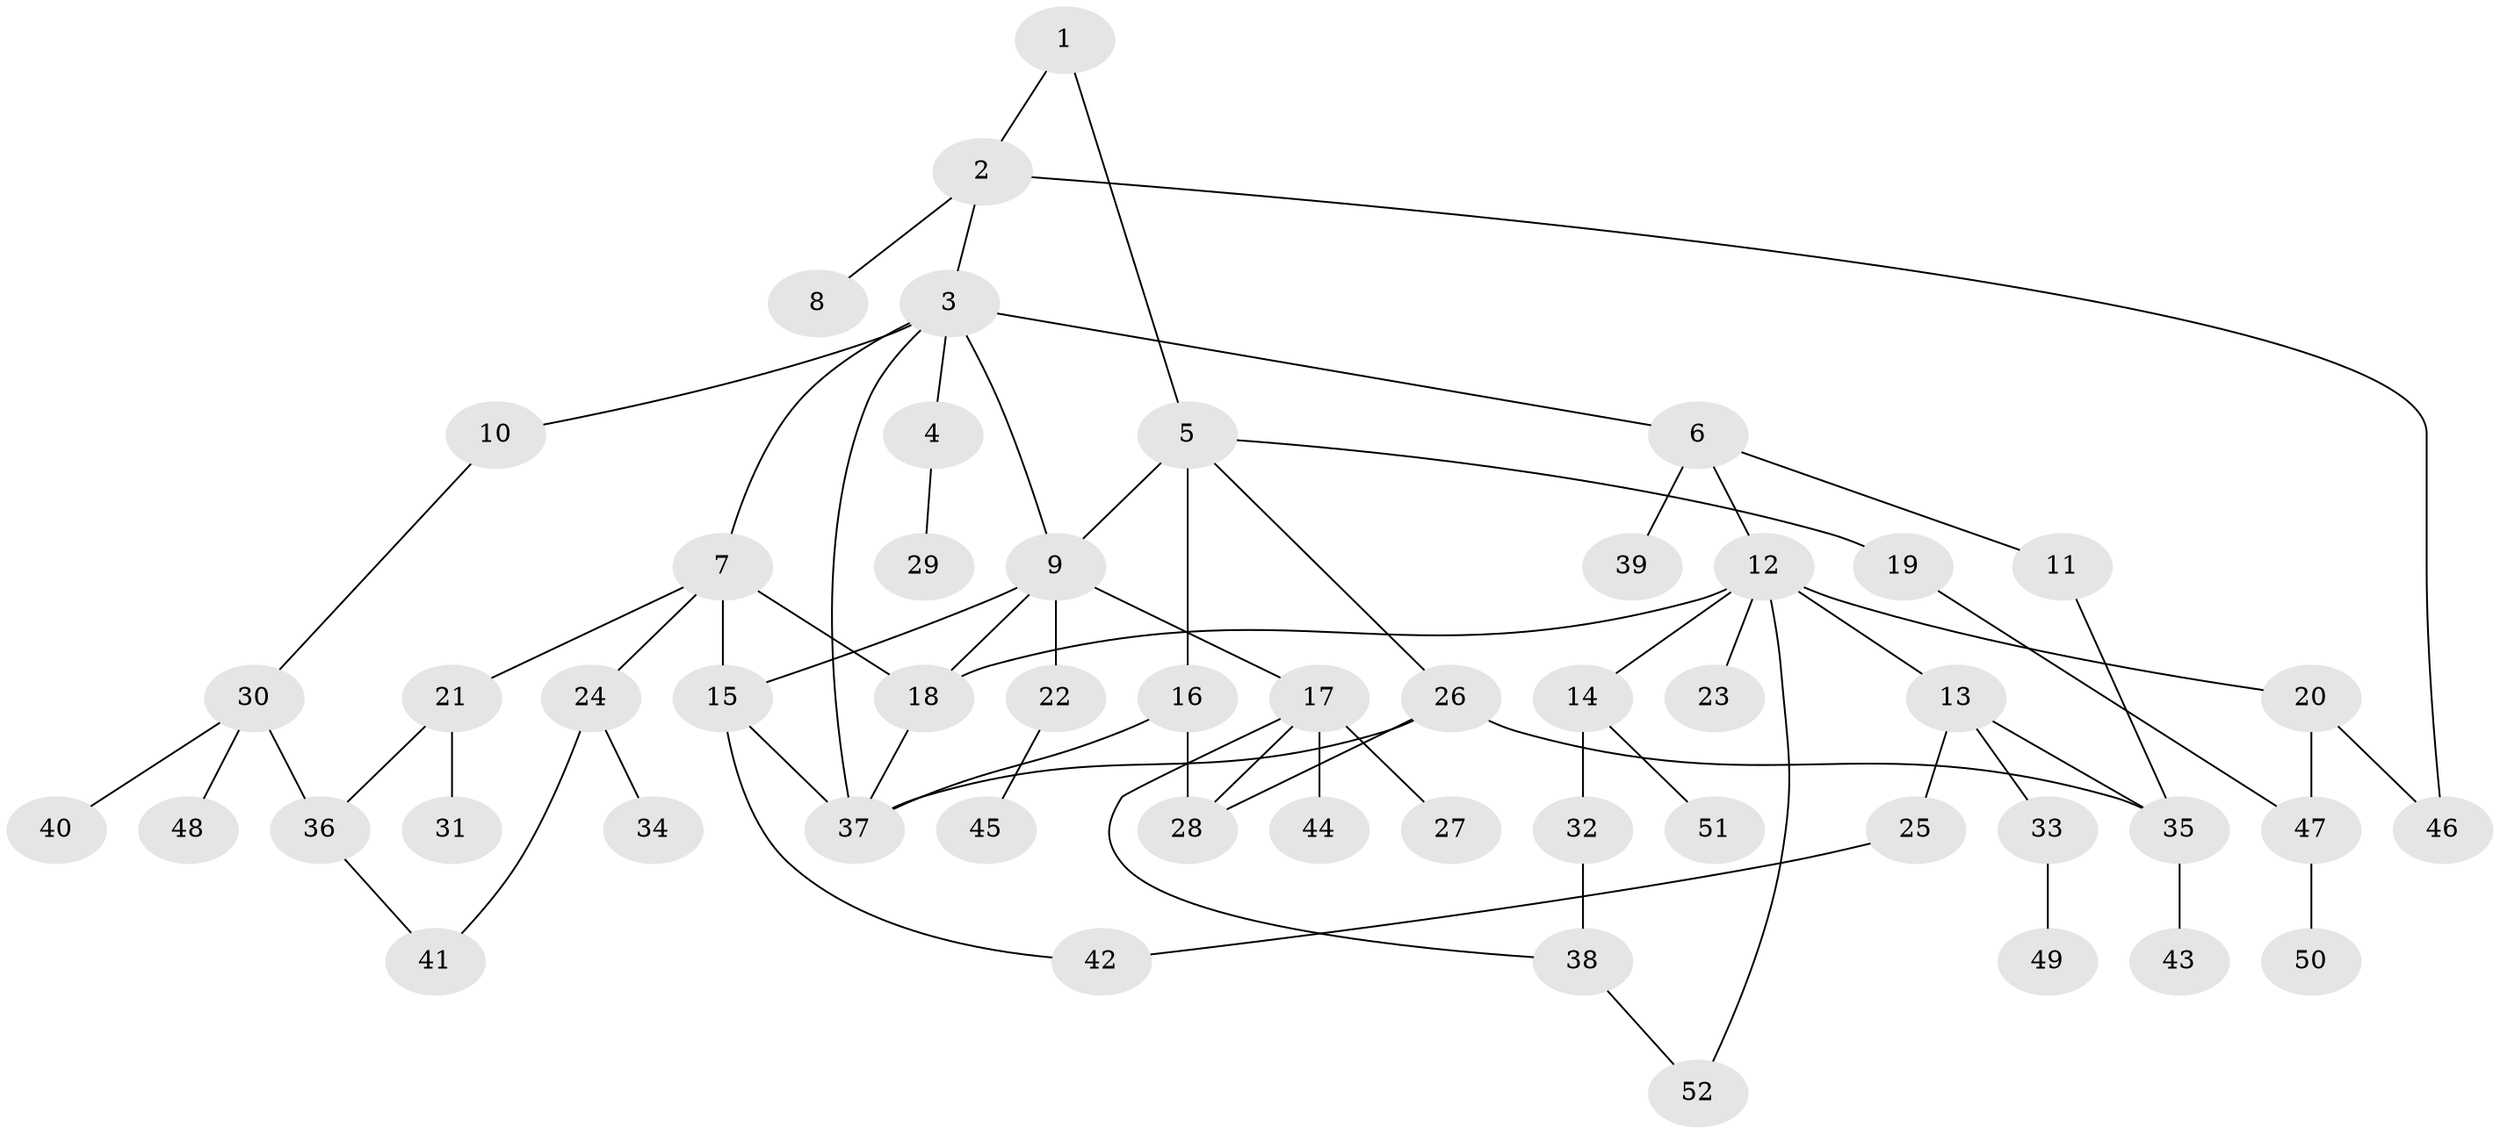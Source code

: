 // Generated by graph-tools (version 1.1) at 2025/13/03/09/25 04:13:29]
// undirected, 52 vertices, 70 edges
graph export_dot {
graph [start="1"]
  node [color=gray90,style=filled];
  1;
  2;
  3;
  4;
  5;
  6;
  7;
  8;
  9;
  10;
  11;
  12;
  13;
  14;
  15;
  16;
  17;
  18;
  19;
  20;
  21;
  22;
  23;
  24;
  25;
  26;
  27;
  28;
  29;
  30;
  31;
  32;
  33;
  34;
  35;
  36;
  37;
  38;
  39;
  40;
  41;
  42;
  43;
  44;
  45;
  46;
  47;
  48;
  49;
  50;
  51;
  52;
  1 -- 2;
  1 -- 5;
  2 -- 3;
  2 -- 8;
  2 -- 46;
  3 -- 4;
  3 -- 6;
  3 -- 7;
  3 -- 10;
  3 -- 37;
  3 -- 9;
  4 -- 29;
  5 -- 9;
  5 -- 16;
  5 -- 19;
  5 -- 26;
  6 -- 11;
  6 -- 12;
  6 -- 39;
  7 -- 21;
  7 -- 24;
  7 -- 15;
  7 -- 18;
  9 -- 15;
  9 -- 17;
  9 -- 18;
  9 -- 22;
  10 -- 30;
  11 -- 35;
  12 -- 13;
  12 -- 14;
  12 -- 20;
  12 -- 23;
  12 -- 52;
  12 -- 18;
  13 -- 25;
  13 -- 33;
  13 -- 35;
  14 -- 32;
  14 -- 51;
  15 -- 42;
  15 -- 37;
  16 -- 28;
  16 -- 37;
  17 -- 27;
  17 -- 28;
  17 -- 38;
  17 -- 44;
  18 -- 37;
  19 -- 47;
  20 -- 46;
  20 -- 47;
  21 -- 31;
  21 -- 36;
  22 -- 45;
  24 -- 34;
  24 -- 41;
  25 -- 42;
  26 -- 37;
  26 -- 35;
  26 -- 28;
  30 -- 40;
  30 -- 48;
  30 -- 36;
  32 -- 38;
  33 -- 49;
  35 -- 43;
  36 -- 41;
  38 -- 52;
  47 -- 50;
}
